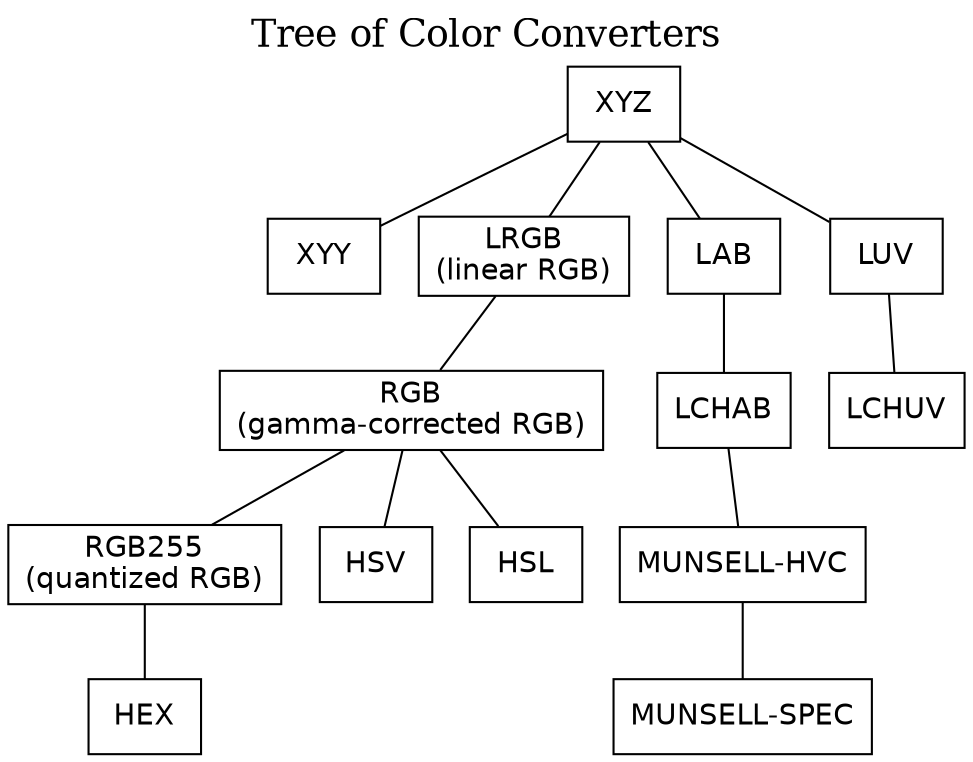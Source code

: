 graph  {
  graph [
    labelloc = "t",
    label = "Tree of Color Converters",
    fontsize = 18
  ];
  node [shape = "box", fontname = "helvetica"]
  "XYZ" -- "XYY"
  "XYZ" -- "LRGB\n(linear RGB)"
  "LRGB\n(linear RGB)" -- "RGB\n(gamma-corrected RGB)"
  "RGB\n(gamma-corrected RGB)" -- "RGB255\n(quantized RGB)"
  "RGB255\n(quantized RGB)" -- "HEX"
  
  "XYZ" -- "LAB"
  "LAB" -- "LCHAB"
  "XYZ" -- "LUV"
  "LUV" -- "LCHUV"
  "RGB\n(gamma-corrected RGB)" -- "HSV"
  "RGB\n(gamma-corrected RGB)" -- "HSL"

  "LCHAB" -- "MUNSELL-HVC"
  "MUNSELL-HVC" -- "MUNSELL-SPEC"
}